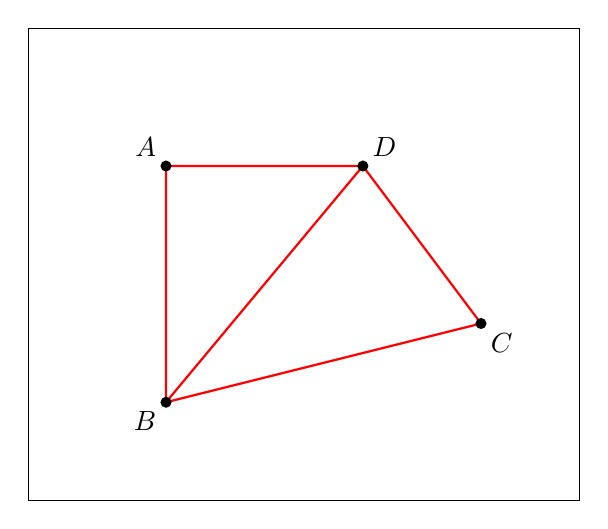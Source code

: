 \begin{tikzpicture}

\tikzstyle{line} = [draw,  thick]
\tikzstyle{point} = [black]

\coordinate (A) at (1,4);
\coordinate (B) at (1,1);
\coordinate (C) at (5,2);
\coordinate (D) at (3.5,4);


 \draw[line,red] (A)--(B)--(C)--(D)--cycle;
 \draw[line,red] (B)--(D);

\foreach \point/\position in {A/above left,B/below left,C/below right,D/above right}{
  \fill[point] (\point) circle (2pt) node[\position]{$\point$};
}


\draw (-0.75,-0.25) rectangle ++(7,6);

\end{tikzpicture}